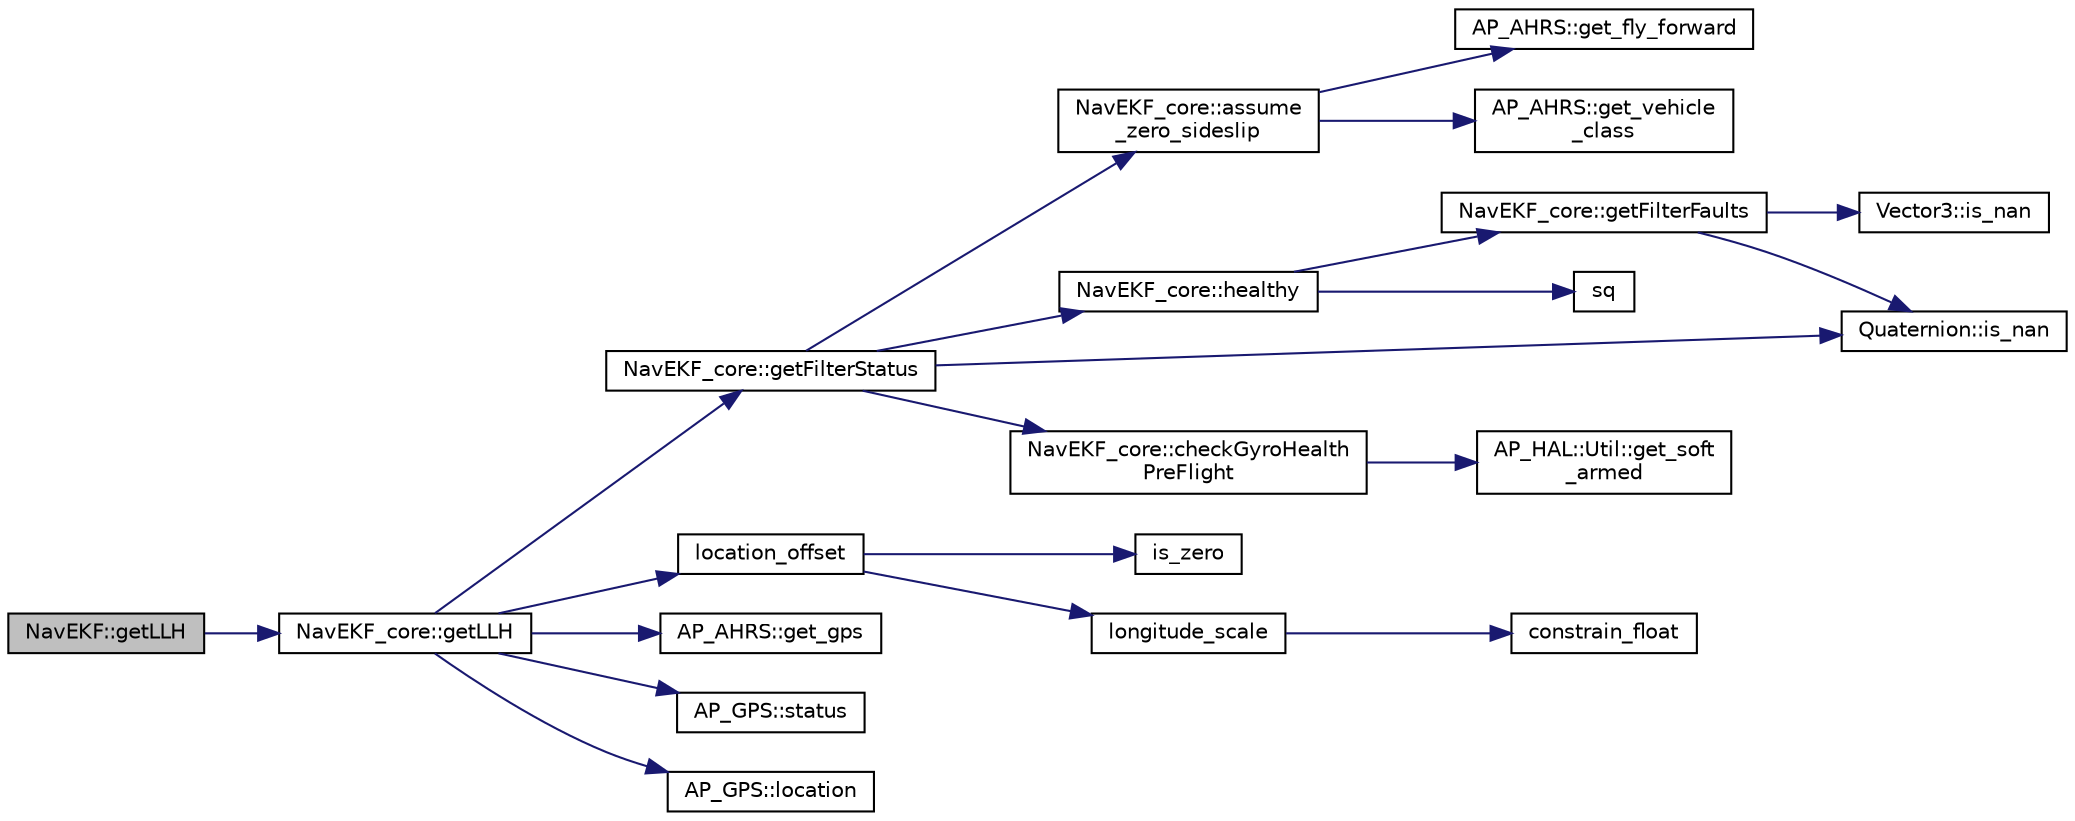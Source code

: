 digraph "NavEKF::getLLH"
{
 // INTERACTIVE_SVG=YES
  edge [fontname="Helvetica",fontsize="10",labelfontname="Helvetica",labelfontsize="10"];
  node [fontname="Helvetica",fontsize="10",shape=record];
  rankdir="LR";
  Node1 [label="NavEKF::getLLH",height=0.2,width=0.4,color="black", fillcolor="grey75", style="filled", fontcolor="black"];
  Node1 -> Node2 [color="midnightblue",fontsize="10",style="solid",fontname="Helvetica"];
  Node2 [label="NavEKF_core::getLLH",height=0.2,width=0.4,color="black", fillcolor="white", style="filled",URL="$classNavEKF__core.html#aad766a224fb0ee2f400a70c716abe57b"];
  Node2 -> Node3 [color="midnightblue",fontsize="10",style="solid",fontname="Helvetica"];
  Node3 [label="NavEKF_core::getFilterStatus",height=0.2,width=0.4,color="black", fillcolor="white", style="filled",URL="$classNavEKF__core.html#a4285c6cd4bb7b6e898a4f39eb7fa8501"];
  Node3 -> Node4 [color="midnightblue",fontsize="10",style="solid",fontname="Helvetica"];
  Node4 [label="NavEKF_core::assume\l_zero_sideslip",height=0.2,width=0.4,color="black", fillcolor="white", style="filled",URL="$classNavEKF__core.html#adc7c56e66571c918f9d5048ee5d05f72"];
  Node4 -> Node5 [color="midnightblue",fontsize="10",style="solid",fontname="Helvetica"];
  Node5 [label="AP_AHRS::get_fly_forward",height=0.2,width=0.4,color="black", fillcolor="white", style="filled",URL="$classAP__AHRS.html#a6120b45de751ab784fdfdd04f437b44e"];
  Node4 -> Node6 [color="midnightblue",fontsize="10",style="solid",fontname="Helvetica"];
  Node6 [label="AP_AHRS::get_vehicle\l_class",height=0.2,width=0.4,color="black", fillcolor="white", style="filled",URL="$classAP__AHRS.html#a91a73986f61cc338a22047e34230cbb2"];
  Node3 -> Node7 [color="midnightblue",fontsize="10",style="solid",fontname="Helvetica"];
  Node7 [label="NavEKF_core::healthy",height=0.2,width=0.4,color="black", fillcolor="white", style="filled",URL="$classNavEKF__core.html#a0590305cfe1d6fc26af74d6f36ee5c38"];
  Node7 -> Node8 [color="midnightblue",fontsize="10",style="solid",fontname="Helvetica"];
  Node8 [label="NavEKF_core::getFilterFaults",height=0.2,width=0.4,color="black", fillcolor="white", style="filled",URL="$classNavEKF__core.html#a824777ac28f1f0f5c06c84d4a7423e62"];
  Node8 -> Node9 [color="midnightblue",fontsize="10",style="solid",fontname="Helvetica"];
  Node9 [label="Quaternion::is_nan",height=0.2,width=0.4,color="black", fillcolor="white", style="filled",URL="$classQuaternion.html#aa3036ce97bb5a7394a2d65edecd8f1ab"];
  Node8 -> Node10 [color="midnightblue",fontsize="10",style="solid",fontname="Helvetica"];
  Node10 [label="Vector3::is_nan",height=0.2,width=0.4,color="black", fillcolor="white", style="filled",URL="$classVector3.html#a076ee3d40e645623b54650cca5ae6df7"];
  Node7 -> Node11 [color="midnightblue",fontsize="10",style="solid",fontname="Helvetica"];
  Node11 [label="sq",height=0.2,width=0.4,color="black", fillcolor="white", style="filled",URL="$AP__Math_8h.html#a00f57739f8671cb41eae08a51b7cbf7c"];
  Node3 -> Node12 [color="midnightblue",fontsize="10",style="solid",fontname="Helvetica"];
  Node12 [label="NavEKF_core::checkGyroHealth\lPreFlight",height=0.2,width=0.4,color="black", fillcolor="white", style="filled",URL="$classNavEKF__core.html#a1c0802aaf548c985a7d6024c9f88d35c"];
  Node12 -> Node13 [color="midnightblue",fontsize="10",style="solid",fontname="Helvetica"];
  Node13 [label="AP_HAL::Util::get_soft\l_armed",height=0.2,width=0.4,color="black", fillcolor="white", style="filled",URL="$classAP__HAL_1_1Util.html#a973ee89f8eee7af3a4d2a3eb700cbf3c"];
  Node3 -> Node9 [color="midnightblue",fontsize="10",style="solid",fontname="Helvetica"];
  Node2 -> Node14 [color="midnightblue",fontsize="10",style="solid",fontname="Helvetica"];
  Node14 [label="location_offset",height=0.2,width=0.4,color="black", fillcolor="white", style="filled",URL="$AP__Math_8h.html#a717b438a67f0b41665feec9009ba1bd4"];
  Node14 -> Node15 [color="midnightblue",fontsize="10",style="solid",fontname="Helvetica"];
  Node15 [label="is_zero",height=0.2,width=0.4,color="black", fillcolor="white", style="filled",URL="$AP__Math_8h.html#a108b79eeb35c5d58f324458ec9e1e9f2"];
  Node14 -> Node16 [color="midnightblue",fontsize="10",style="solid",fontname="Helvetica"];
  Node16 [label="longitude_scale",height=0.2,width=0.4,color="black", fillcolor="white", style="filled",URL="$location_8cpp.html#ad2368c582f3e0c135e2a74772f4db61a"];
  Node16 -> Node17 [color="midnightblue",fontsize="10",style="solid",fontname="Helvetica"];
  Node17 [label="constrain_float",height=0.2,width=0.4,color="black", fillcolor="white", style="filled",URL="$AP__Math_8h.html#a27149a7dfbb14319088e8332705c0046"];
  Node2 -> Node18 [color="midnightblue",fontsize="10",style="solid",fontname="Helvetica"];
  Node18 [label="AP_AHRS::get_gps",height=0.2,width=0.4,color="black", fillcolor="white", style="filled",URL="$classAP__AHRS.html#a3316284b2bf12b8db1b4a39539799efc"];
  Node2 -> Node19 [color="midnightblue",fontsize="10",style="solid",fontname="Helvetica"];
  Node19 [label="AP_GPS::status",height=0.2,width=0.4,color="black", fillcolor="white", style="filled",URL="$classAP__GPS.html#a9093c8cf1d5a78ccd8677229bb314d37",tooltip="Query GPS status. "];
  Node2 -> Node20 [color="midnightblue",fontsize="10",style="solid",fontname="Helvetica"];
  Node20 [label="AP_GPS::location",height=0.2,width=0.4,color="black", fillcolor="white", style="filled",URL="$classAP__GPS.html#a2ca8a9bad47faad1baeb09e124979022"];
}
